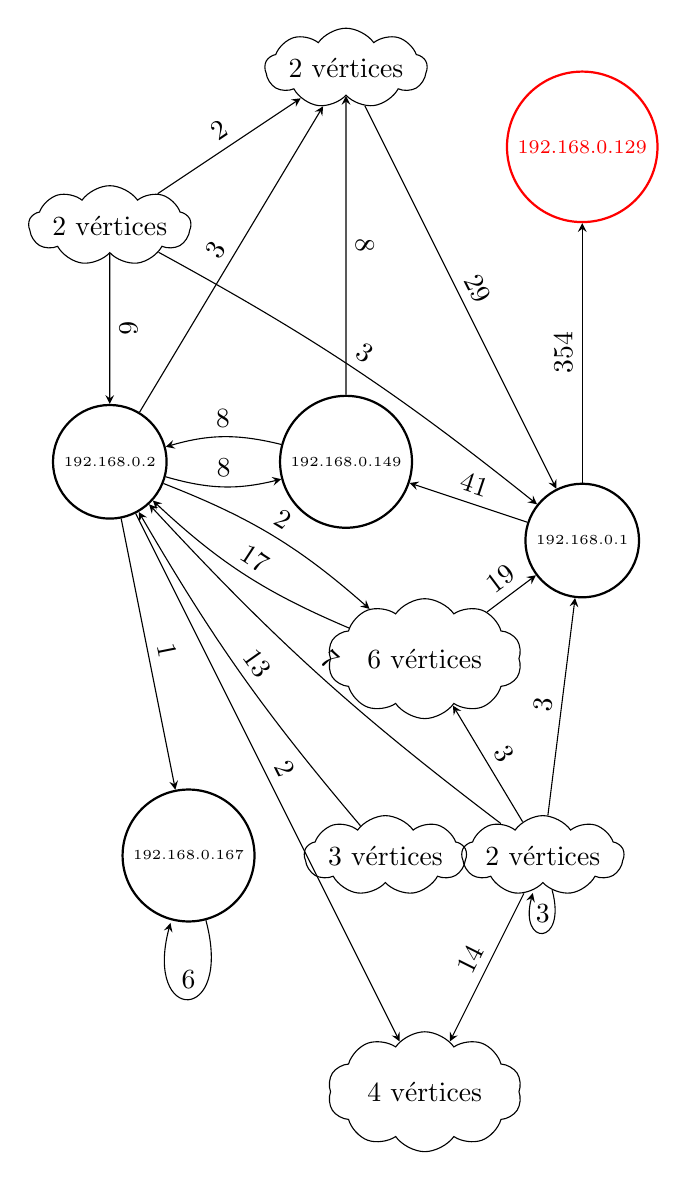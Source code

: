 \begin{tikzpicture}

    \tikzset{vertex/.style = {shape=circle,draw,thick,minimum size=2em,font=\tiny}}
    \tikzset{NoDistinguido/.style = {shape=circle,draw,thick,minimum size=2em,font=\tiny}}
    \tikzset{Distinguido/.style = {shape=circle,draw,red,thick,minimum size=2em,font=\scriptsize}}
    \tikzset{myCloud/.style = {shape=cloud,draw, cloud puffs=10,cloud puff arc=110, aspect=2, inner ysep=0.5em}}

    \tikzset{myCloudSmaller/.style = {shape=cloud,draw, cloud puffs=9,cloud puff arc=110, aspect=3, inner ysep=0em, inner xsep=0em}}
    \tikzset{flecha/.style = {->,>=stealth,sloped,auto=false}}

    \node [NoDistinguido] (router1) at (3,0) {192.168.0.1};
    \node [Distinguido] (nodo129) at (3,5) {192.168.0.129};
    \draw [flecha] (router1)
        to node[above] {354} (nodo129);


    \node [NoDistinguido] (router2) at (-3,1) {192.168.0.2};


    %IPs 173, 163
    \node [myCloudSmaller] (NubeE) at (0,6) {2 vértices};
    \draw [flecha] (router2)
        to node[above] {3} (NubeE);
    \draw [flecha] (NubeE)
        to node[above] {29} (router1);


    %IPS 114, 118,  121, 122,  123, 145, 164, 178
    \node [myCloud] (NubeA) at (1,-1.5) {6 vértices};
    \draw [flecha] (NubeA)
        to node[above] {19} (router1);
    \draw [flecha] (NubeA)
        to [bend left=10] node[above] {17} (router2);
    \draw [flecha] (router2)
        to [bend left=10] node[above] {2} (NubeA);


    %IPs 177, 153 y 168
    \node [myCloudSmaller] (NubeB) at (0.5,-4) {3 vértices};
    \draw [flecha] (NubeB)
            to[bend left=5] node[above] {13} (router2);


    \node [myCloudSmaller] (NubeF) at (2.5,-4) {2 vértices};
    \draw [flecha] (NubeF)
         to node[above] {3} (router1);
    \draw [flecha] (NubeF)
         to[bend left=5] node[above] {7} (router2);
    \draw [flecha] (NubeF)
        to node[above] {3} (NubeA);
    \path[->,flecha] (NubeF)
            edge [loop below] node [above] {3} ();


    %IPs 102, 116, 139 y 154
    \node [myCloud] (NubeC) at (1,-7) {4 vértices};
    \draw [flecha] (router2)
        to node[above] {2} (NubeC);
    \draw [flecha] (NubeF)
        to node[above] {14} (NubeC);


    %IPs 109, 137
    \node[myCloudSmaller] (NubeD) at (-3,4) {2 vértices};
    \draw [flecha] (NubeD)
        to [bend left=5] node[above] {3} (router1);
    \draw [flecha] (NubeD)
        to node[above] {6} (router2);
    \draw [flecha] (NubeD)
        to node[above] {2} (NubeE);


    \node [NoDistinguido] (nodo149) at (0,1) {192.168.0.149};
    \draw [flecha] (nodo149)
        to node[above] {8} (NubeE);
    \draw [flecha] (nodo149)
        to [bend right=15]  node[above] {8} (router2);
    \draw [flecha] (router2)
        to [bend right=15]  node[above] {8} (nodo149);
    \draw [flecha] (router1)
        to node[above] {41} (nodo149);


    \node [NoDistinguido] (nodo167) at (-2,-4) {192.168.0.167};
    \draw [flecha] (router2)
        to node[above] {1} (nodo167);
    \path[->,flecha] (nodo167)
            edge [loop below] node [above] {6} ();

\end{tikzpicture}
